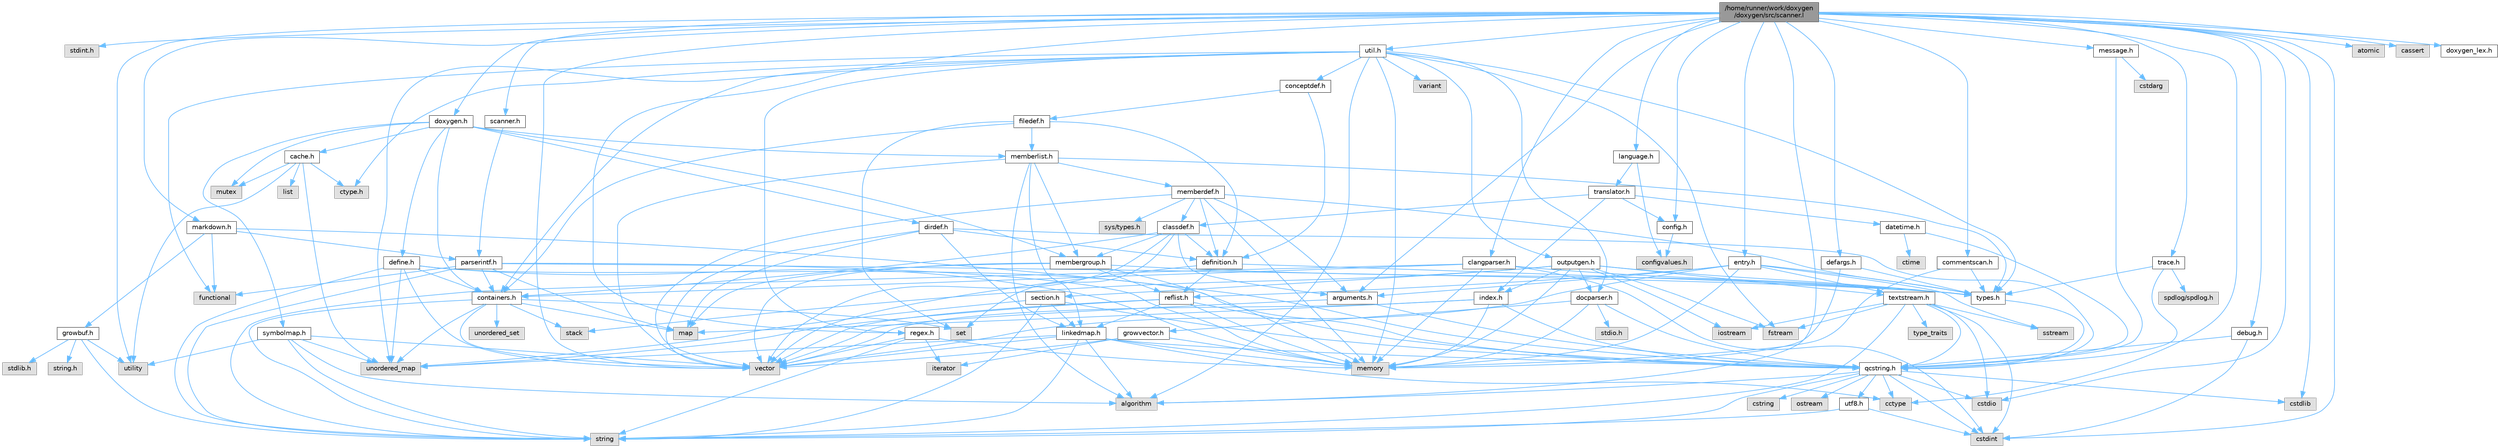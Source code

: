 digraph "/home/runner/work/doxygen/doxygen/src/scanner.l"
{
 // INTERACTIVE_SVG=YES
 // LATEX_PDF_SIZE
  bgcolor="transparent";
  edge [fontname=Helvetica,fontsize=10,labelfontname=Helvetica,labelfontsize=10];
  node [fontname=Helvetica,fontsize=10,shape=box,height=0.2,width=0.4];
  Node1 [id="Node000001",label="/home/runner/work/doxygen\l/doxygen/src/scanner.l",height=0.2,width=0.4,color="gray40", fillcolor="grey60", style="filled", fontcolor="black",tooltip=" "];
  Node1 -> Node2 [id="edge1_Node000001_Node000002",color="steelblue1",style="solid",tooltip=" "];
  Node2 [id="Node000002",label="stdint.h",height=0.2,width=0.4,color="grey60", fillcolor="#E0E0E0", style="filled",tooltip=" "];
  Node1 -> Node3 [id="edge2_Node000001_Node000003",color="steelblue1",style="solid",tooltip=" "];
  Node3 [id="Node000003",label="algorithm",height=0.2,width=0.4,color="grey60", fillcolor="#E0E0E0", style="filled",tooltip=" "];
  Node1 -> Node4 [id="edge3_Node000001_Node000004",color="steelblue1",style="solid",tooltip=" "];
  Node4 [id="Node000004",label="vector",height=0.2,width=0.4,color="grey60", fillcolor="#E0E0E0", style="filled",tooltip=" "];
  Node1 -> Node5 [id="edge4_Node000001_Node000005",color="steelblue1",style="solid",tooltip=" "];
  Node5 [id="Node000005",label="utility",height=0.2,width=0.4,color="grey60", fillcolor="#E0E0E0", style="filled",tooltip=" "];
  Node1 -> Node6 [id="edge5_Node000001_Node000006",color="steelblue1",style="solid",tooltip=" "];
  Node6 [id="Node000006",label="atomic",height=0.2,width=0.4,color="grey60", fillcolor="#E0E0E0", style="filled",tooltip=" "];
  Node1 -> Node7 [id="edge6_Node000001_Node000007",color="steelblue1",style="solid",tooltip=" "];
  Node7 [id="Node000007",label="cstdint",height=0.2,width=0.4,color="grey60", fillcolor="#E0E0E0", style="filled",tooltip=" "];
  Node1 -> Node8 [id="edge7_Node000001_Node000008",color="steelblue1",style="solid",tooltip=" "];
  Node8 [id="Node000008",label="cstdio",height=0.2,width=0.4,color="grey60", fillcolor="#E0E0E0", style="filled",tooltip=" "];
  Node1 -> Node9 [id="edge8_Node000001_Node000009",color="steelblue1",style="solid",tooltip=" "];
  Node9 [id="Node000009",label="cstdlib",height=0.2,width=0.4,color="grey60", fillcolor="#E0E0E0", style="filled",tooltip=" "];
  Node1 -> Node10 [id="edge9_Node000001_Node000010",color="steelblue1",style="solid",tooltip=" "];
  Node10 [id="Node000010",label="cassert",height=0.2,width=0.4,color="grey60", fillcolor="#E0E0E0", style="filled",tooltip=" "];
  Node1 -> Node11 [id="edge10_Node000001_Node000011",color="steelblue1",style="solid",tooltip=" "];
  Node11 [id="Node000011",label="cctype",height=0.2,width=0.4,color="grey60", fillcolor="#E0E0E0", style="filled",tooltip=" "];
  Node1 -> Node12 [id="edge11_Node000001_Node000012",color="steelblue1",style="solid",tooltip=" "];
  Node12 [id="Node000012",label="scanner.h",height=0.2,width=0.4,color="grey40", fillcolor="white", style="filled",URL="$db/d62/scanner_8h.html",tooltip=" "];
  Node12 -> Node13 [id="edge12_Node000012_Node000013",color="steelblue1",style="solid",tooltip=" "];
  Node13 [id="Node000013",label="parserintf.h",height=0.2,width=0.4,color="grey40", fillcolor="white", style="filled",URL="$da/d55/parserintf_8h.html",tooltip=" "];
  Node13 -> Node14 [id="edge13_Node000013_Node000014",color="steelblue1",style="solid",tooltip=" "];
  Node14 [id="Node000014",label="functional",height=0.2,width=0.4,color="grey60", fillcolor="#E0E0E0", style="filled",tooltip=" "];
  Node13 -> Node15 [id="edge14_Node000013_Node000015",color="steelblue1",style="solid",tooltip=" "];
  Node15 [id="Node000015",label="memory",height=0.2,width=0.4,color="grey60", fillcolor="#E0E0E0", style="filled",tooltip=" "];
  Node13 -> Node16 [id="edge15_Node000013_Node000016",color="steelblue1",style="solid",tooltip=" "];
  Node16 [id="Node000016",label="map",height=0.2,width=0.4,color="grey60", fillcolor="#E0E0E0", style="filled",tooltip=" "];
  Node13 -> Node17 [id="edge16_Node000013_Node000017",color="steelblue1",style="solid",tooltip=" "];
  Node17 [id="Node000017",label="string",height=0.2,width=0.4,color="grey60", fillcolor="#E0E0E0", style="filled",tooltip=" "];
  Node13 -> Node18 [id="edge17_Node000013_Node000018",color="steelblue1",style="solid",tooltip=" "];
  Node18 [id="Node000018",label="types.h",height=0.2,width=0.4,color="grey40", fillcolor="white", style="filled",URL="$d9/d49/types_8h.html",tooltip="This file contains a number of basic enums and types."];
  Node18 -> Node19 [id="edge18_Node000018_Node000019",color="steelblue1",style="solid",tooltip=" "];
  Node19 [id="Node000019",label="qcstring.h",height=0.2,width=0.4,color="grey40", fillcolor="white", style="filled",URL="$d7/d5c/qcstring_8h.html",tooltip=" "];
  Node19 -> Node17 [id="edge19_Node000019_Node000017",color="steelblue1",style="solid",tooltip=" "];
  Node19 -> Node3 [id="edge20_Node000019_Node000003",color="steelblue1",style="solid",tooltip=" "];
  Node19 -> Node11 [id="edge21_Node000019_Node000011",color="steelblue1",style="solid",tooltip=" "];
  Node19 -> Node20 [id="edge22_Node000019_Node000020",color="steelblue1",style="solid",tooltip=" "];
  Node20 [id="Node000020",label="cstring",height=0.2,width=0.4,color="grey60", fillcolor="#E0E0E0", style="filled",tooltip=" "];
  Node19 -> Node8 [id="edge23_Node000019_Node000008",color="steelblue1",style="solid",tooltip=" "];
  Node19 -> Node9 [id="edge24_Node000019_Node000009",color="steelblue1",style="solid",tooltip=" "];
  Node19 -> Node7 [id="edge25_Node000019_Node000007",color="steelblue1",style="solid",tooltip=" "];
  Node19 -> Node21 [id="edge26_Node000019_Node000021",color="steelblue1",style="solid",tooltip=" "];
  Node21 [id="Node000021",label="ostream",height=0.2,width=0.4,color="grey60", fillcolor="#E0E0E0", style="filled",tooltip=" "];
  Node19 -> Node22 [id="edge27_Node000019_Node000022",color="steelblue1",style="solid",tooltip=" "];
  Node22 [id="Node000022",label="utf8.h",height=0.2,width=0.4,color="grey40", fillcolor="white", style="filled",URL="$db/d7c/utf8_8h.html",tooltip="Various UTF8 related helper functions."];
  Node22 -> Node7 [id="edge28_Node000022_Node000007",color="steelblue1",style="solid",tooltip=" "];
  Node22 -> Node17 [id="edge29_Node000022_Node000017",color="steelblue1",style="solid",tooltip=" "];
  Node13 -> Node23 [id="edge30_Node000013_Node000023",color="steelblue1",style="solid",tooltip=" "];
  Node23 [id="Node000023",label="containers.h",height=0.2,width=0.4,color="grey40", fillcolor="white", style="filled",URL="$d5/d75/containers_8h.html",tooltip=" "];
  Node23 -> Node4 [id="edge31_Node000023_Node000004",color="steelblue1",style="solid",tooltip=" "];
  Node23 -> Node17 [id="edge32_Node000023_Node000017",color="steelblue1",style="solid",tooltip=" "];
  Node23 -> Node24 [id="edge33_Node000023_Node000024",color="steelblue1",style="solid",tooltip=" "];
  Node24 [id="Node000024",label="set",height=0.2,width=0.4,color="grey60", fillcolor="#E0E0E0", style="filled",tooltip=" "];
  Node23 -> Node16 [id="edge34_Node000023_Node000016",color="steelblue1",style="solid",tooltip=" "];
  Node23 -> Node25 [id="edge35_Node000023_Node000025",color="steelblue1",style="solid",tooltip=" "];
  Node25 [id="Node000025",label="unordered_set",height=0.2,width=0.4,color="grey60", fillcolor="#E0E0E0", style="filled",tooltip=" "];
  Node23 -> Node26 [id="edge36_Node000023_Node000026",color="steelblue1",style="solid",tooltip=" "];
  Node26 [id="Node000026",label="unordered_map",height=0.2,width=0.4,color="grey60", fillcolor="#E0E0E0", style="filled",tooltip=" "];
  Node23 -> Node27 [id="edge37_Node000023_Node000027",color="steelblue1",style="solid",tooltip=" "];
  Node27 [id="Node000027",label="stack",height=0.2,width=0.4,color="grey60", fillcolor="#E0E0E0", style="filled",tooltip=" "];
  Node1 -> Node28 [id="edge38_Node000001_Node000028",color="steelblue1",style="solid",tooltip=" "];
  Node28 [id="Node000028",label="entry.h",height=0.2,width=0.4,color="grey40", fillcolor="white", style="filled",URL="$d1/dc6/entry_8h.html",tooltip=" "];
  Node28 -> Node4 [id="edge39_Node000028_Node000004",color="steelblue1",style="solid",tooltip=" "];
  Node28 -> Node15 [id="edge40_Node000028_Node000015",color="steelblue1",style="solid",tooltip=" "];
  Node28 -> Node29 [id="edge41_Node000028_Node000029",color="steelblue1",style="solid",tooltip=" "];
  Node29 [id="Node000029",label="sstream",height=0.2,width=0.4,color="grey60", fillcolor="#E0E0E0", style="filled",tooltip=" "];
  Node28 -> Node18 [id="edge42_Node000028_Node000018",color="steelblue1",style="solid",tooltip=" "];
  Node28 -> Node30 [id="edge43_Node000028_Node000030",color="steelblue1",style="solid",tooltip=" "];
  Node30 [id="Node000030",label="arguments.h",height=0.2,width=0.4,color="grey40", fillcolor="white", style="filled",URL="$df/d9b/arguments_8h.html",tooltip=" "];
  Node30 -> Node4 [id="edge44_Node000030_Node000004",color="steelblue1",style="solid",tooltip=" "];
  Node30 -> Node19 [id="edge45_Node000030_Node000019",color="steelblue1",style="solid",tooltip=" "];
  Node28 -> Node31 [id="edge46_Node000028_Node000031",color="steelblue1",style="solid",tooltip=" "];
  Node31 [id="Node000031",label="reflist.h",height=0.2,width=0.4,color="grey40", fillcolor="white", style="filled",URL="$d1/d02/reflist_8h.html",tooltip=" "];
  Node31 -> Node4 [id="edge47_Node000031_Node000004",color="steelblue1",style="solid",tooltip=" "];
  Node31 -> Node26 [id="edge48_Node000031_Node000026",color="steelblue1",style="solid",tooltip=" "];
  Node31 -> Node15 [id="edge49_Node000031_Node000015",color="steelblue1",style="solid",tooltip=" "];
  Node31 -> Node19 [id="edge50_Node000031_Node000019",color="steelblue1",style="solid",tooltip=" "];
  Node31 -> Node32 [id="edge51_Node000031_Node000032",color="steelblue1",style="solid",tooltip=" "];
  Node32 [id="Node000032",label="linkedmap.h",height=0.2,width=0.4,color="grey40", fillcolor="white", style="filled",URL="$da/de1/linkedmap_8h.html",tooltip=" "];
  Node32 -> Node26 [id="edge52_Node000032_Node000026",color="steelblue1",style="solid",tooltip=" "];
  Node32 -> Node4 [id="edge53_Node000032_Node000004",color="steelblue1",style="solid",tooltip=" "];
  Node32 -> Node15 [id="edge54_Node000032_Node000015",color="steelblue1",style="solid",tooltip=" "];
  Node32 -> Node17 [id="edge55_Node000032_Node000017",color="steelblue1",style="solid",tooltip=" "];
  Node32 -> Node3 [id="edge56_Node000032_Node000003",color="steelblue1",style="solid",tooltip=" "];
  Node32 -> Node11 [id="edge57_Node000032_Node000011",color="steelblue1",style="solid",tooltip=" "];
  Node32 -> Node19 [id="edge58_Node000032_Node000019",color="steelblue1",style="solid",tooltip=" "];
  Node28 -> Node33 [id="edge59_Node000028_Node000033",color="steelblue1",style="solid",tooltip=" "];
  Node33 [id="Node000033",label="textstream.h",height=0.2,width=0.4,color="grey40", fillcolor="white", style="filled",URL="$d4/d7d/textstream_8h.html",tooltip=" "];
  Node33 -> Node17 [id="edge60_Node000033_Node000017",color="steelblue1",style="solid",tooltip=" "];
  Node33 -> Node34 [id="edge61_Node000033_Node000034",color="steelblue1",style="solid",tooltip=" "];
  Node34 [id="Node000034",label="iostream",height=0.2,width=0.4,color="grey60", fillcolor="#E0E0E0", style="filled",tooltip=" "];
  Node33 -> Node29 [id="edge62_Node000033_Node000029",color="steelblue1",style="solid",tooltip=" "];
  Node33 -> Node7 [id="edge63_Node000033_Node000007",color="steelblue1",style="solid",tooltip=" "];
  Node33 -> Node8 [id="edge64_Node000033_Node000008",color="steelblue1",style="solid",tooltip=" "];
  Node33 -> Node35 [id="edge65_Node000033_Node000035",color="steelblue1",style="solid",tooltip=" "];
  Node35 [id="Node000035",label="fstream",height=0.2,width=0.4,color="grey60", fillcolor="#E0E0E0", style="filled",tooltip=" "];
  Node33 -> Node36 [id="edge66_Node000033_Node000036",color="steelblue1",style="solid",tooltip=" "];
  Node36 [id="Node000036",label="type_traits",height=0.2,width=0.4,color="grey60", fillcolor="#E0E0E0", style="filled",tooltip=" "];
  Node33 -> Node19 [id="edge67_Node000033_Node000019",color="steelblue1",style="solid",tooltip=" "];
  Node1 -> Node37 [id="edge68_Node000001_Node000037",color="steelblue1",style="solid",tooltip=" "];
  Node37 [id="Node000037",label="message.h",height=0.2,width=0.4,color="grey40", fillcolor="white", style="filled",URL="$d2/d0d/message_8h.html",tooltip=" "];
  Node37 -> Node38 [id="edge69_Node000037_Node000038",color="steelblue1",style="solid",tooltip=" "];
  Node38 [id="Node000038",label="cstdarg",height=0.2,width=0.4,color="grey60", fillcolor="#E0E0E0", style="filled",tooltip=" "];
  Node37 -> Node19 [id="edge70_Node000037_Node000019",color="steelblue1",style="solid",tooltip=" "];
  Node1 -> Node39 [id="edge71_Node000001_Node000039",color="steelblue1",style="solid",tooltip=" "];
  Node39 [id="Node000039",label="config.h",height=0.2,width=0.4,color="grey40", fillcolor="white", style="filled",URL="$db/d16/config_8h.html",tooltip=" "];
  Node39 -> Node40 [id="edge72_Node000039_Node000040",color="steelblue1",style="solid",tooltip=" "];
  Node40 [id="Node000040",label="configvalues.h",height=0.2,width=0.4,color="grey60", fillcolor="#E0E0E0", style="filled",tooltip=" "];
  Node1 -> Node41 [id="edge73_Node000001_Node000041",color="steelblue1",style="solid",tooltip=" "];
  Node41 [id="Node000041",label="doxygen.h",height=0.2,width=0.4,color="grey40", fillcolor="white", style="filled",URL="$d1/da1/doxygen_8h.html",tooltip=" "];
  Node41 -> Node42 [id="edge74_Node000041_Node000042",color="steelblue1",style="solid",tooltip=" "];
  Node42 [id="Node000042",label="mutex",height=0.2,width=0.4,color="grey60", fillcolor="#E0E0E0", style="filled",tooltip=" "];
  Node41 -> Node23 [id="edge75_Node000041_Node000023",color="steelblue1",style="solid",tooltip=" "];
  Node41 -> Node43 [id="edge76_Node000041_Node000043",color="steelblue1",style="solid",tooltip=" "];
  Node43 [id="Node000043",label="membergroup.h",height=0.2,width=0.4,color="grey40", fillcolor="white", style="filled",URL="$d9/d11/membergroup_8h.html",tooltip=" "];
  Node43 -> Node4 [id="edge77_Node000043_Node000004",color="steelblue1",style="solid",tooltip=" "];
  Node43 -> Node16 [id="edge78_Node000043_Node000016",color="steelblue1",style="solid",tooltip=" "];
  Node43 -> Node15 [id="edge79_Node000043_Node000015",color="steelblue1",style="solid",tooltip=" "];
  Node43 -> Node18 [id="edge80_Node000043_Node000018",color="steelblue1",style="solid",tooltip=" "];
  Node43 -> Node31 [id="edge81_Node000043_Node000031",color="steelblue1",style="solid",tooltip=" "];
  Node41 -> Node44 [id="edge82_Node000041_Node000044",color="steelblue1",style="solid",tooltip=" "];
  Node44 [id="Node000044",label="dirdef.h",height=0.2,width=0.4,color="grey40", fillcolor="white", style="filled",URL="$d6/d15/dirdef_8h.html",tooltip=" "];
  Node44 -> Node4 [id="edge83_Node000044_Node000004",color="steelblue1",style="solid",tooltip=" "];
  Node44 -> Node16 [id="edge84_Node000044_Node000016",color="steelblue1",style="solid",tooltip=" "];
  Node44 -> Node19 [id="edge85_Node000044_Node000019",color="steelblue1",style="solid",tooltip=" "];
  Node44 -> Node32 [id="edge86_Node000044_Node000032",color="steelblue1",style="solid",tooltip=" "];
  Node44 -> Node45 [id="edge87_Node000044_Node000045",color="steelblue1",style="solid",tooltip=" "];
  Node45 [id="Node000045",label="definition.h",height=0.2,width=0.4,color="grey40", fillcolor="white", style="filled",URL="$df/da1/definition_8h.html",tooltip=" "];
  Node45 -> Node4 [id="edge88_Node000045_Node000004",color="steelblue1",style="solid",tooltip=" "];
  Node45 -> Node18 [id="edge89_Node000045_Node000018",color="steelblue1",style="solid",tooltip=" "];
  Node45 -> Node31 [id="edge90_Node000045_Node000031",color="steelblue1",style="solid",tooltip=" "];
  Node41 -> Node46 [id="edge91_Node000041_Node000046",color="steelblue1",style="solid",tooltip=" "];
  Node46 [id="Node000046",label="memberlist.h",height=0.2,width=0.4,color="grey40", fillcolor="white", style="filled",URL="$dd/d78/memberlist_8h.html",tooltip=" "];
  Node46 -> Node4 [id="edge92_Node000046_Node000004",color="steelblue1",style="solid",tooltip=" "];
  Node46 -> Node3 [id="edge93_Node000046_Node000003",color="steelblue1",style="solid",tooltip=" "];
  Node46 -> Node47 [id="edge94_Node000046_Node000047",color="steelblue1",style="solid",tooltip=" "];
  Node47 [id="Node000047",label="memberdef.h",height=0.2,width=0.4,color="grey40", fillcolor="white", style="filled",URL="$d4/d46/memberdef_8h.html",tooltip=" "];
  Node47 -> Node4 [id="edge95_Node000047_Node000004",color="steelblue1",style="solid",tooltip=" "];
  Node47 -> Node15 [id="edge96_Node000047_Node000015",color="steelblue1",style="solid",tooltip=" "];
  Node47 -> Node48 [id="edge97_Node000047_Node000048",color="steelblue1",style="solid",tooltip=" "];
  Node48 [id="Node000048",label="sys/types.h",height=0.2,width=0.4,color="grey60", fillcolor="#E0E0E0", style="filled",tooltip=" "];
  Node47 -> Node18 [id="edge98_Node000047_Node000018",color="steelblue1",style="solid",tooltip=" "];
  Node47 -> Node45 [id="edge99_Node000047_Node000045",color="steelblue1",style="solid",tooltip=" "];
  Node47 -> Node30 [id="edge100_Node000047_Node000030",color="steelblue1",style="solid",tooltip=" "];
  Node47 -> Node49 [id="edge101_Node000047_Node000049",color="steelblue1",style="solid",tooltip=" "];
  Node49 [id="Node000049",label="classdef.h",height=0.2,width=0.4,color="grey40", fillcolor="white", style="filled",URL="$d1/da6/classdef_8h.html",tooltip=" "];
  Node49 -> Node4 [id="edge102_Node000049_Node000004",color="steelblue1",style="solid",tooltip=" "];
  Node49 -> Node24 [id="edge103_Node000049_Node000024",color="steelblue1",style="solid",tooltip=" "];
  Node49 -> Node23 [id="edge104_Node000049_Node000023",color="steelblue1",style="solid",tooltip=" "];
  Node49 -> Node45 [id="edge105_Node000049_Node000045",color="steelblue1",style="solid",tooltip=" "];
  Node49 -> Node30 [id="edge106_Node000049_Node000030",color="steelblue1",style="solid",tooltip=" "];
  Node49 -> Node43 [id="edge107_Node000049_Node000043",color="steelblue1",style="solid",tooltip=" "];
  Node46 -> Node32 [id="edge108_Node000046_Node000032",color="steelblue1",style="solid",tooltip=" "];
  Node46 -> Node18 [id="edge109_Node000046_Node000018",color="steelblue1",style="solid",tooltip=" "];
  Node46 -> Node43 [id="edge110_Node000046_Node000043",color="steelblue1",style="solid",tooltip=" "];
  Node41 -> Node50 [id="edge111_Node000041_Node000050",color="steelblue1",style="solid",tooltip=" "];
  Node50 [id="Node000050",label="define.h",height=0.2,width=0.4,color="grey40", fillcolor="white", style="filled",URL="$df/d67/define_8h.html",tooltip=" "];
  Node50 -> Node4 [id="edge112_Node000050_Node000004",color="steelblue1",style="solid",tooltip=" "];
  Node50 -> Node15 [id="edge113_Node000050_Node000015",color="steelblue1",style="solid",tooltip=" "];
  Node50 -> Node17 [id="edge114_Node000050_Node000017",color="steelblue1",style="solid",tooltip=" "];
  Node50 -> Node26 [id="edge115_Node000050_Node000026",color="steelblue1",style="solid",tooltip=" "];
  Node50 -> Node19 [id="edge116_Node000050_Node000019",color="steelblue1",style="solid",tooltip=" "];
  Node50 -> Node23 [id="edge117_Node000050_Node000023",color="steelblue1",style="solid",tooltip=" "];
  Node41 -> Node51 [id="edge118_Node000041_Node000051",color="steelblue1",style="solid",tooltip=" "];
  Node51 [id="Node000051",label="cache.h",height=0.2,width=0.4,color="grey40", fillcolor="white", style="filled",URL="$d3/d26/cache_8h.html",tooltip=" "];
  Node51 -> Node52 [id="edge119_Node000051_Node000052",color="steelblue1",style="solid",tooltip=" "];
  Node52 [id="Node000052",label="list",height=0.2,width=0.4,color="grey60", fillcolor="#E0E0E0", style="filled",tooltip=" "];
  Node51 -> Node26 [id="edge120_Node000051_Node000026",color="steelblue1",style="solid",tooltip=" "];
  Node51 -> Node42 [id="edge121_Node000051_Node000042",color="steelblue1",style="solid",tooltip=" "];
  Node51 -> Node5 [id="edge122_Node000051_Node000005",color="steelblue1",style="solid",tooltip=" "];
  Node51 -> Node53 [id="edge123_Node000051_Node000053",color="steelblue1",style="solid",tooltip=" "];
  Node53 [id="Node000053",label="ctype.h",height=0.2,width=0.4,color="grey60", fillcolor="#E0E0E0", style="filled",tooltip=" "];
  Node41 -> Node54 [id="edge124_Node000041_Node000054",color="steelblue1",style="solid",tooltip=" "];
  Node54 [id="Node000054",label="symbolmap.h",height=0.2,width=0.4,color="grey40", fillcolor="white", style="filled",URL="$d7/ddd/symbolmap_8h.html",tooltip=" "];
  Node54 -> Node3 [id="edge125_Node000054_Node000003",color="steelblue1",style="solid",tooltip=" "];
  Node54 -> Node26 [id="edge126_Node000054_Node000026",color="steelblue1",style="solid",tooltip=" "];
  Node54 -> Node4 [id="edge127_Node000054_Node000004",color="steelblue1",style="solid",tooltip=" "];
  Node54 -> Node17 [id="edge128_Node000054_Node000017",color="steelblue1",style="solid",tooltip=" "];
  Node54 -> Node5 [id="edge129_Node000054_Node000005",color="steelblue1",style="solid",tooltip=" "];
  Node1 -> Node55 [id="edge130_Node000001_Node000055",color="steelblue1",style="solid",tooltip=" "];
  Node55 [id="Node000055",label="util.h",height=0.2,width=0.4,color="grey40", fillcolor="white", style="filled",URL="$d8/d3c/util_8h.html",tooltip="A bunch of utility functions."];
  Node55 -> Node15 [id="edge131_Node000055_Node000015",color="steelblue1",style="solid",tooltip=" "];
  Node55 -> Node26 [id="edge132_Node000055_Node000026",color="steelblue1",style="solid",tooltip=" "];
  Node55 -> Node3 [id="edge133_Node000055_Node000003",color="steelblue1",style="solid",tooltip=" "];
  Node55 -> Node14 [id="edge134_Node000055_Node000014",color="steelblue1",style="solid",tooltip=" "];
  Node55 -> Node35 [id="edge135_Node000055_Node000035",color="steelblue1",style="solid",tooltip=" "];
  Node55 -> Node56 [id="edge136_Node000055_Node000056",color="steelblue1",style="solid",tooltip=" "];
  Node56 [id="Node000056",label="variant",height=0.2,width=0.4,color="grey60", fillcolor="#E0E0E0", style="filled",tooltip=" "];
  Node55 -> Node53 [id="edge137_Node000055_Node000053",color="steelblue1",style="solid",tooltip=" "];
  Node55 -> Node18 [id="edge138_Node000055_Node000018",color="steelblue1",style="solid",tooltip=" "];
  Node55 -> Node57 [id="edge139_Node000055_Node000057",color="steelblue1",style="solid",tooltip=" "];
  Node57 [id="Node000057",label="docparser.h",height=0.2,width=0.4,color="grey40", fillcolor="white", style="filled",URL="$de/d9c/docparser_8h.html",tooltip=" "];
  Node57 -> Node58 [id="edge140_Node000057_Node000058",color="steelblue1",style="solid",tooltip=" "];
  Node58 [id="Node000058",label="stdio.h",height=0.2,width=0.4,color="grey60", fillcolor="#E0E0E0", style="filled",tooltip=" "];
  Node57 -> Node15 [id="edge141_Node000057_Node000015",color="steelblue1",style="solid",tooltip=" "];
  Node57 -> Node19 [id="edge142_Node000057_Node000019",color="steelblue1",style="solid",tooltip=" "];
  Node57 -> Node59 [id="edge143_Node000057_Node000059",color="steelblue1",style="solid",tooltip=" "];
  Node59 [id="Node000059",label="growvector.h",height=0.2,width=0.4,color="grey40", fillcolor="white", style="filled",URL="$d7/d50/growvector_8h.html",tooltip=" "];
  Node59 -> Node4 [id="edge144_Node000059_Node000004",color="steelblue1",style="solid",tooltip=" "];
  Node59 -> Node15 [id="edge145_Node000059_Node000015",color="steelblue1",style="solid",tooltip=" "];
  Node59 -> Node60 [id="edge146_Node000059_Node000060",color="steelblue1",style="solid",tooltip=" "];
  Node60 [id="Node000060",label="iterator",height=0.2,width=0.4,color="grey60", fillcolor="#E0E0E0", style="filled",tooltip=" "];
  Node55 -> Node23 [id="edge147_Node000055_Node000023",color="steelblue1",style="solid",tooltip=" "];
  Node55 -> Node61 [id="edge148_Node000055_Node000061",color="steelblue1",style="solid",tooltip=" "];
  Node61 [id="Node000061",label="outputgen.h",height=0.2,width=0.4,color="grey40", fillcolor="white", style="filled",URL="$df/d06/outputgen_8h.html",tooltip=" "];
  Node61 -> Node15 [id="edge149_Node000061_Node000015",color="steelblue1",style="solid",tooltip=" "];
  Node61 -> Node27 [id="edge150_Node000061_Node000027",color="steelblue1",style="solid",tooltip=" "];
  Node61 -> Node34 [id="edge151_Node000061_Node000034",color="steelblue1",style="solid",tooltip=" "];
  Node61 -> Node35 [id="edge152_Node000061_Node000035",color="steelblue1",style="solid",tooltip=" "];
  Node61 -> Node18 [id="edge153_Node000061_Node000018",color="steelblue1",style="solid",tooltip=" "];
  Node61 -> Node62 [id="edge154_Node000061_Node000062",color="steelblue1",style="solid",tooltip=" "];
  Node62 [id="Node000062",label="index.h",height=0.2,width=0.4,color="grey40", fillcolor="white", style="filled",URL="$d1/db5/index_8h.html",tooltip=" "];
  Node62 -> Node15 [id="edge155_Node000062_Node000015",color="steelblue1",style="solid",tooltip=" "];
  Node62 -> Node4 [id="edge156_Node000062_Node000004",color="steelblue1",style="solid",tooltip=" "];
  Node62 -> Node16 [id="edge157_Node000062_Node000016",color="steelblue1",style="solid",tooltip=" "];
  Node62 -> Node19 [id="edge158_Node000062_Node000019",color="steelblue1",style="solid",tooltip=" "];
  Node61 -> Node63 [id="edge159_Node000061_Node000063",color="steelblue1",style="solid",tooltip=" "];
  Node63 [id="Node000063",label="section.h",height=0.2,width=0.4,color="grey40", fillcolor="white", style="filled",URL="$d1/d2a/section_8h.html",tooltip=" "];
  Node63 -> Node17 [id="edge160_Node000063_Node000017",color="steelblue1",style="solid",tooltip=" "];
  Node63 -> Node26 [id="edge161_Node000063_Node000026",color="steelblue1",style="solid",tooltip=" "];
  Node63 -> Node19 [id="edge162_Node000063_Node000019",color="steelblue1",style="solid",tooltip=" "];
  Node63 -> Node32 [id="edge163_Node000063_Node000032",color="steelblue1",style="solid",tooltip=" "];
  Node61 -> Node33 [id="edge164_Node000061_Node000033",color="steelblue1",style="solid",tooltip=" "];
  Node61 -> Node57 [id="edge165_Node000061_Node000057",color="steelblue1",style="solid",tooltip=" "];
  Node55 -> Node64 [id="edge166_Node000055_Node000064",color="steelblue1",style="solid",tooltip=" "];
  Node64 [id="Node000064",label="regex.h",height=0.2,width=0.4,color="grey40", fillcolor="white", style="filled",URL="$d1/d21/regex_8h.html",tooltip=" "];
  Node64 -> Node15 [id="edge167_Node000064_Node000015",color="steelblue1",style="solid",tooltip=" "];
  Node64 -> Node17 [id="edge168_Node000064_Node000017",color="steelblue1",style="solid",tooltip=" "];
  Node64 -> Node4 [id="edge169_Node000064_Node000004",color="steelblue1",style="solid",tooltip=" "];
  Node64 -> Node60 [id="edge170_Node000064_Node000060",color="steelblue1",style="solid",tooltip=" "];
  Node55 -> Node65 [id="edge171_Node000055_Node000065",color="steelblue1",style="solid",tooltip=" "];
  Node65 [id="Node000065",label="conceptdef.h",height=0.2,width=0.4,color="grey40", fillcolor="white", style="filled",URL="$da/df1/conceptdef_8h.html",tooltip=" "];
  Node65 -> Node45 [id="edge172_Node000065_Node000045",color="steelblue1",style="solid",tooltip=" "];
  Node65 -> Node66 [id="edge173_Node000065_Node000066",color="steelblue1",style="solid",tooltip=" "];
  Node66 [id="Node000066",label="filedef.h",height=0.2,width=0.4,color="grey40", fillcolor="white", style="filled",URL="$d4/d3a/filedef_8h.html",tooltip=" "];
  Node66 -> Node24 [id="edge174_Node000066_Node000024",color="steelblue1",style="solid",tooltip=" "];
  Node66 -> Node45 [id="edge175_Node000066_Node000045",color="steelblue1",style="solid",tooltip=" "];
  Node66 -> Node46 [id="edge176_Node000066_Node000046",color="steelblue1",style="solid",tooltip=" "];
  Node66 -> Node23 [id="edge177_Node000066_Node000023",color="steelblue1",style="solid",tooltip=" "];
  Node1 -> Node67 [id="edge178_Node000001_Node000067",color="steelblue1",style="solid",tooltip=" "];
  Node67 [id="Node000067",label="defargs.h",height=0.2,width=0.4,color="grey40", fillcolor="white", style="filled",URL="$d8/d65/defargs_8h.html",tooltip=" "];
  Node67 -> Node18 [id="edge179_Node000067_Node000018",color="steelblue1",style="solid",tooltip=" "];
  Node67 -> Node15 [id="edge180_Node000067_Node000015",color="steelblue1",style="solid",tooltip=" "];
  Node1 -> Node68 [id="edge181_Node000001_Node000068",color="steelblue1",style="solid",tooltip=" "];
  Node68 [id="Node000068",label="language.h",height=0.2,width=0.4,color="grey40", fillcolor="white", style="filled",URL="$d8/dce/language_8h.html",tooltip=" "];
  Node68 -> Node69 [id="edge182_Node000068_Node000069",color="steelblue1",style="solid",tooltip=" "];
  Node69 [id="Node000069",label="translator.h",height=0.2,width=0.4,color="grey40", fillcolor="white", style="filled",URL="$d9/df1/translator_8h.html",tooltip=" "];
  Node69 -> Node49 [id="edge183_Node000069_Node000049",color="steelblue1",style="solid",tooltip=" "];
  Node69 -> Node39 [id="edge184_Node000069_Node000039",color="steelblue1",style="solid",tooltip=" "];
  Node69 -> Node70 [id="edge185_Node000069_Node000070",color="steelblue1",style="solid",tooltip=" "];
  Node70 [id="Node000070",label="datetime.h",height=0.2,width=0.4,color="grey40", fillcolor="white", style="filled",URL="$de/d1b/datetime_8h.html",tooltip=" "];
  Node70 -> Node71 [id="edge186_Node000070_Node000071",color="steelblue1",style="solid",tooltip=" "];
  Node71 [id="Node000071",label="ctime",height=0.2,width=0.4,color="grey60", fillcolor="#E0E0E0", style="filled",tooltip=" "];
  Node70 -> Node19 [id="edge187_Node000070_Node000019",color="steelblue1",style="solid",tooltip=" "];
  Node69 -> Node62 [id="edge188_Node000069_Node000062",color="steelblue1",style="solid",tooltip=" "];
  Node68 -> Node40 [id="edge189_Node000068_Node000040",color="steelblue1",style="solid",tooltip=" "];
  Node1 -> Node72 [id="edge190_Node000001_Node000072",color="steelblue1",style="solid",tooltip=" "];
  Node72 [id="Node000072",label="commentscan.h",height=0.2,width=0.4,color="grey40", fillcolor="white", style="filled",URL="$db/d0d/commentscan_8h.html",tooltip="Interface for the comment block scanner."];
  Node72 -> Node15 [id="edge191_Node000072_Node000015",color="steelblue1",style="solid",tooltip=" "];
  Node72 -> Node18 [id="edge192_Node000072_Node000018",color="steelblue1",style="solid",tooltip=" "];
  Node1 -> Node30 [id="edge193_Node000001_Node000030",color="steelblue1",style="solid",tooltip=" "];
  Node1 -> Node73 [id="edge194_Node000001_Node000073",color="steelblue1",style="solid",tooltip=" "];
  Node73 [id="Node000073",label="clangparser.h",height=0.2,width=0.4,color="grey40", fillcolor="white", style="filled",URL="$d5/df7/clangparser_8h.html",tooltip=" "];
  Node73 -> Node23 [id="edge195_Node000073_Node000023",color="steelblue1",style="solid",tooltip=" "];
  Node73 -> Node18 [id="edge196_Node000073_Node000018",color="steelblue1",style="solid",tooltip=" "];
  Node73 -> Node15 [id="edge197_Node000073_Node000015",color="steelblue1",style="solid",tooltip=" "];
  Node73 -> Node17 [id="edge198_Node000073_Node000017",color="steelblue1",style="solid",tooltip=" "];
  Node73 -> Node7 [id="edge199_Node000073_Node000007",color="steelblue1",style="solid",tooltip=" "];
  Node1 -> Node74 [id="edge200_Node000001_Node000074",color="steelblue1",style="solid",tooltip=" "];
  Node74 [id="Node000074",label="markdown.h",height=0.2,width=0.4,color="grey40", fillcolor="white", style="filled",URL="$d2/d0c/markdown_8h.html",tooltip=" "];
  Node74 -> Node14 [id="edge201_Node000074_Node000014",color="steelblue1",style="solid",tooltip=" "];
  Node74 -> Node19 [id="edge202_Node000074_Node000019",color="steelblue1",style="solid",tooltip=" "];
  Node74 -> Node13 [id="edge203_Node000074_Node000013",color="steelblue1",style="solid",tooltip=" "];
  Node74 -> Node75 [id="edge204_Node000074_Node000075",color="steelblue1",style="solid",tooltip=" "];
  Node75 [id="Node000075",label="growbuf.h",height=0.2,width=0.4,color="grey40", fillcolor="white", style="filled",URL="$dd/d72/growbuf_8h.html",tooltip=" "];
  Node75 -> Node5 [id="edge205_Node000075_Node000005",color="steelblue1",style="solid",tooltip=" "];
  Node75 -> Node76 [id="edge206_Node000075_Node000076",color="steelblue1",style="solid",tooltip=" "];
  Node76 [id="Node000076",label="stdlib.h",height=0.2,width=0.4,color="grey60", fillcolor="#E0E0E0", style="filled",tooltip=" "];
  Node75 -> Node77 [id="edge207_Node000075_Node000077",color="steelblue1",style="solid",tooltip=" "];
  Node77 [id="Node000077",label="string.h",height=0.2,width=0.4,color="grey60", fillcolor="#E0E0E0", style="filled",tooltip=" "];
  Node75 -> Node17 [id="edge208_Node000075_Node000017",color="steelblue1",style="solid",tooltip=" "];
  Node1 -> Node64 [id="edge209_Node000001_Node000064",color="steelblue1",style="solid",tooltip=" "];
  Node1 -> Node78 [id="edge210_Node000001_Node000078",color="steelblue1",style="solid",tooltip=" "];
  Node78 [id="Node000078",label="trace.h",height=0.2,width=0.4,color="grey40", fillcolor="white", style="filled",URL="$d1/d1b/trace_8h.html",tooltip=" "];
  Node78 -> Node79 [id="edge211_Node000078_Node000079",color="steelblue1",style="solid",tooltip=" "];
  Node79 [id="Node000079",label="spdlog/spdlog.h",height=0.2,width=0.4,color="grey60", fillcolor="#E0E0E0", style="filled",tooltip=" "];
  Node78 -> Node18 [id="edge212_Node000078_Node000018",color="steelblue1",style="solid",tooltip=" "];
  Node78 -> Node19 [id="edge213_Node000078_Node000019",color="steelblue1",style="solid",tooltip=" "];
  Node1 -> Node80 [id="edge214_Node000001_Node000080",color="steelblue1",style="solid",tooltip=" "];
  Node80 [id="Node000080",label="debug.h",height=0.2,width=0.4,color="grey40", fillcolor="white", style="filled",URL="$db/d16/debug_8h.html",tooltip=" "];
  Node80 -> Node7 [id="edge215_Node000080_Node000007",color="steelblue1",style="solid",tooltip=" "];
  Node80 -> Node19 [id="edge216_Node000080_Node000019",color="steelblue1",style="solid",tooltip=" "];
  Node1 -> Node81 [id="edge217_Node000001_Node000081",color="steelblue1",style="solid",tooltip=" "];
  Node81 [id="Node000081",label="doxygen_lex.h",height=0.2,width=0.4,color="grey40", fillcolor="white", style="filled",URL="$d6/da5/doxygen__lex_8h.html",tooltip=" "];
}
